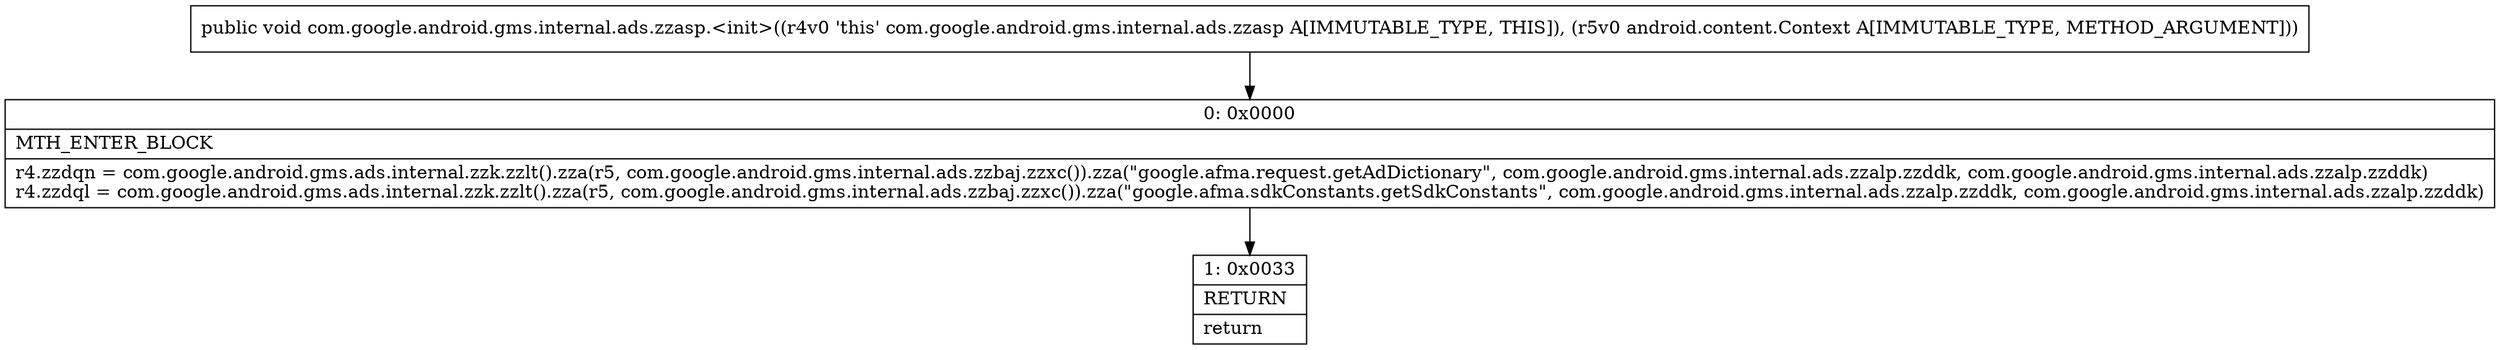 digraph "CFG forcom.google.android.gms.internal.ads.zzasp.\<init\>(Landroid\/content\/Context;)V" {
Node_0 [shape=record,label="{0\:\ 0x0000|MTH_ENTER_BLOCK\l|r4.zzdqn = com.google.android.gms.ads.internal.zzk.zzlt().zza(r5, com.google.android.gms.internal.ads.zzbaj.zzxc()).zza(\"google.afma.request.getAdDictionary\", com.google.android.gms.internal.ads.zzalp.zzddk, com.google.android.gms.internal.ads.zzalp.zzddk)\lr4.zzdql = com.google.android.gms.ads.internal.zzk.zzlt().zza(r5, com.google.android.gms.internal.ads.zzbaj.zzxc()).zza(\"google.afma.sdkConstants.getSdkConstants\", com.google.android.gms.internal.ads.zzalp.zzddk, com.google.android.gms.internal.ads.zzalp.zzddk)\l}"];
Node_1 [shape=record,label="{1\:\ 0x0033|RETURN\l|return\l}"];
MethodNode[shape=record,label="{public void com.google.android.gms.internal.ads.zzasp.\<init\>((r4v0 'this' com.google.android.gms.internal.ads.zzasp A[IMMUTABLE_TYPE, THIS]), (r5v0 android.content.Context A[IMMUTABLE_TYPE, METHOD_ARGUMENT])) }"];
MethodNode -> Node_0;
Node_0 -> Node_1;
}

